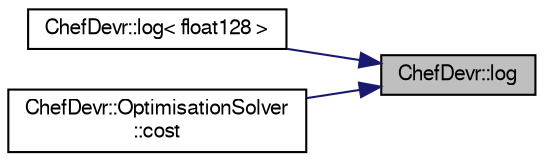 digraph "ChefDevr::log"
{
 // LATEX_PDF_SIZE
  edge [fontname="FreeSans",fontsize="10",labelfontname="FreeSans",labelfontsize="10"];
  node [fontname="FreeSans",fontsize="10",shape=record];
  rankdir="RL";
  Node23 [label="ChefDevr::log",height=0.2,width=0.4,color="black", fillcolor="grey75", style="filled", fontcolor="black",tooltip=" "];
  Node23 -> Node24 [dir="back",color="midnightblue",fontsize="10",style="solid",fontname="FreeSans"];
  Node24 [label="ChefDevr::log\< float128 \>",height=0.2,width=0.4,color="black", fillcolor="white", style="filled",URL="$namespace_chef_devr.html#a451e483861f21431240781d6fd690ca5",tooltip=" "];
  Node23 -> Node25 [dir="back",color="midnightblue",fontsize="10",style="solid",fontname="FreeSans"];
  Node25 [label="ChefDevr::OptimisationSolver\l::cost",height=0.2,width=0.4,color="black", fillcolor="white", style="filled",URL="$class_chef_devr_1_1_optimisation_solver.html#aa6c2ef443df567988fe35b90263512fa",tooltip="Computes the cost of the solution defined by K_minus1."];
}
